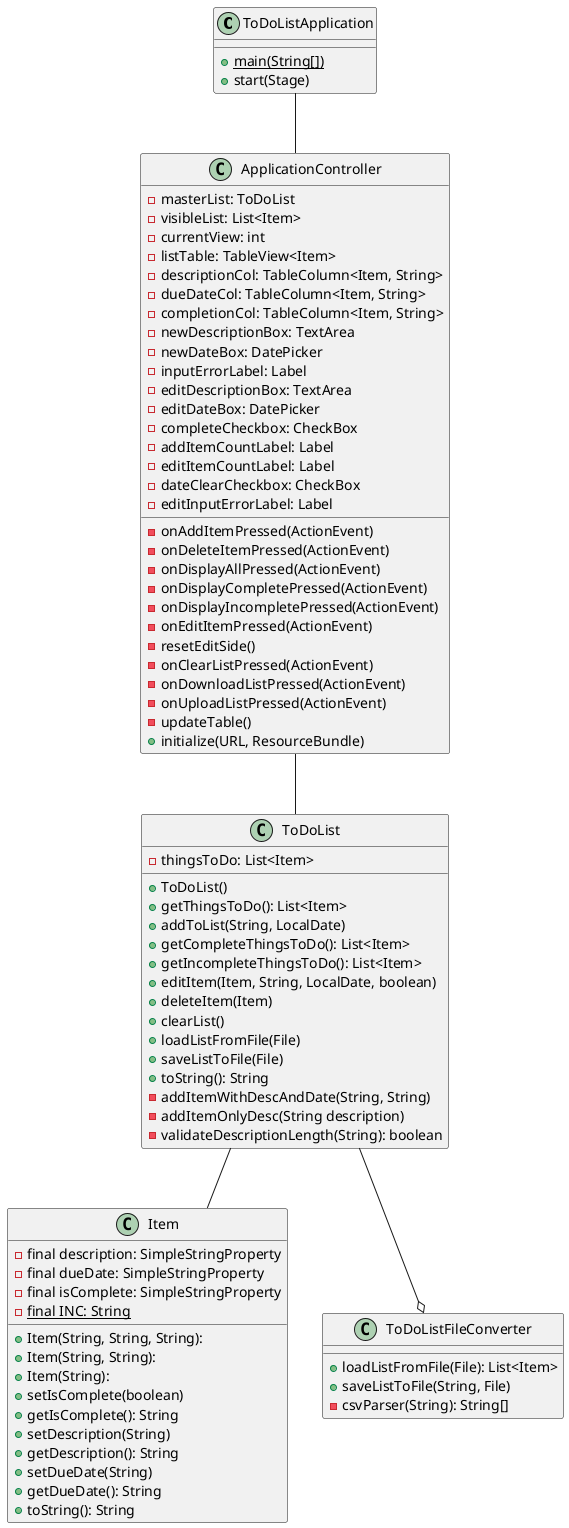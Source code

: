 @startuml

class ToDoListApplication {
    'methods
    +main(String[]) {static}
    +start(Stage)
}

class ApplicationController {
    'attributes
    -masterList: ToDoList
    -visibleList: List<Item>
    -currentView: int
    -listTable: TableView<Item>
    -descriptionCol: TableColumn<Item, String>
    -dueDateCol: TableColumn<Item, String>
    -completionCol: TableColumn<Item, String>
    -newDescriptionBox: TextArea
    -newDateBox: DatePicker
    -inputErrorLabel: Label
    -editDescriptionBox: TextArea
    -editDateBox: DatePicker
    -completeCheckbox: CheckBox
    -addItemCountLabel: Label
    -editItemCountLabel: Label
    -dateClearCheckbox: CheckBox
    -editInputErrorLabel: Label
    'methods
    -onAddItemPressed(ActionEvent)
    -onDeleteItemPressed(ActionEvent)
    -onDisplayAllPressed(ActionEvent)
    -onDisplayCompletePressed(ActionEvent)
    -onDisplayIncompletePressed(ActionEvent)
    -onEditItemPressed(ActionEvent)
    -resetEditSide()
    -onClearListPressed(ActionEvent)
    -onDownloadListPressed(ActionEvent)
    -onUploadListPressed(ActionEvent)
    -updateTable()
    +initialize(URL, ResourceBundle)
}

class Item {
    'attributes
    -final description: SimpleStringProperty
    -final dueDate: SimpleStringProperty
    -final isComplete: SimpleStringProperty
    -final INC: String {static}
    'methods
    +Item(String, String, String):
    +Item(String, String):
    +Item(String):
    +setIsComplete(boolean)
    +getIsComplete(): String
    +setDescription(String)
    +getDescription(): String
    +setDueDate(String)
    +getDueDate(): String
    +toString(): String
}

class ToDoList {
    'attributes
    -thingsToDo: List<Item>
    'methods
    +ToDoList()
    +getThingsToDo(): List<Item>
    +addToList(String, LocalDate)
    +getCompleteThingsToDo(): List<Item>
    +getIncompleteThingsToDo(): List<Item>
    +editItem(Item, String, LocalDate, boolean)
    +deleteItem(Item)
    +clearList()
    +loadListFromFile(File)
    +saveListToFile(File)
    +toString(): String
    -addItemWithDescAndDate(String, String)
    -addItemOnlyDesc(String description)
    -validateDescriptionLength(String): boolean
}

class ToDoListFileConverter {
    'methods
    +loadListFromFile(File): List<Item>
    +saveListToFile(String, File)
    -csvParser(String): String[]
}


ToDoListApplication -- ApplicationController
ApplicationController -- ToDoList
ToDoList --o ToDoListFileConverter
ToDoList -- Item
@enduml